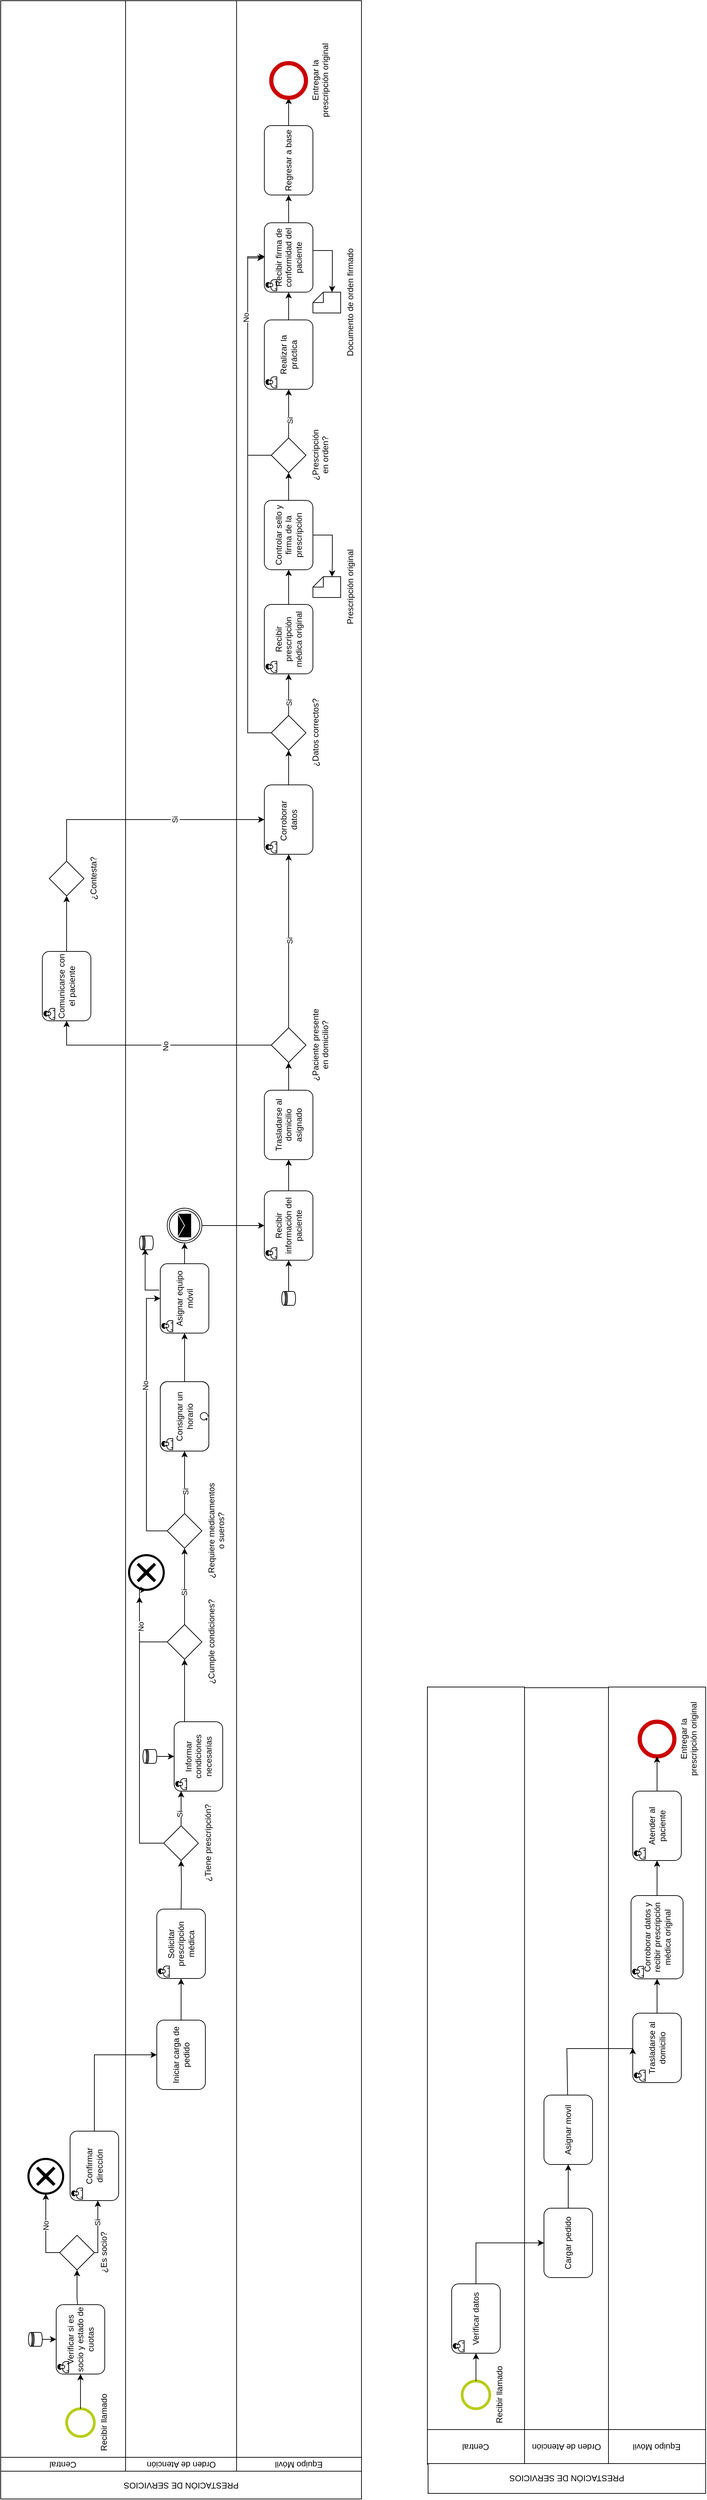 <mxfile version="24.5.2" type="github">
  <diagram name="Page-1" id="2a216829-ef6e-dabb-86c1-c78162f3ba2b">
    <mxGraphModel dx="4136" dy="4784" grid="0" gridSize="10" guides="0" tooltips="0" connect="0" arrows="0" fold="1" page="0" pageScale="1" pageWidth="850" pageHeight="1100" background="none" math="0" shadow="0">
      <root>
        <mxCell id="0" />
        <mxCell id="1" parent="0" />
        <mxCell id="ayf5M_BBxmVtLlnQ4Gre-156" style="edgeStyle=orthogonalEdgeStyle;rounded=0;orthogonalLoop=1;jettySize=auto;html=1;exitX=1;exitY=0.5;exitDx=0;exitDy=0;exitPerimeter=0;entryX=0.5;entryY=0;entryDx=0;entryDy=0;entryPerimeter=0;" edge="1" parent="1" source="ayf5M_BBxmVtLlnQ4Gre-153" target="ayf5M_BBxmVtLlnQ4Gre-157">
          <mxGeometry relative="1" as="geometry">
            <mxPoint x="3198" y="1946" as="targetPoint" />
          </mxGeometry>
        </mxCell>
        <mxCell id="ayf5M_BBxmVtLlnQ4Gre-145" value="&lt;span style=&quot;font-weight: 400; text-wrap-mode: wrap;&quot;&gt;Central&lt;/span&gt;" style="swimlane;html=1;startSize=50;horizontal=0;rotation=-90;" vertex="1" parent="1">
          <mxGeometry x="1942" y="1675" width="1120" height="140" as="geometry" />
        </mxCell>
        <mxCell id="ayf5M_BBxmVtLlnQ4Gre-152" value="Recibir llamado" style="points=[[0.145,0.145,0],[0.5,0,0],[0.855,0.145,0],[1,0.5,0],[0.855,0.855,0],[0.5,1,0],[0.145,0.855,0],[0,0.5,0]];shape=mxgraph.bpmn.event;html=1;verticalLabelPosition=bottom;labelBackgroundColor=#ffffff;verticalAlign=top;align=center;perimeter=ellipsePerimeter;outlineConnect=0;aspect=fixed;outline=standard;symbol=general;strokeColor=#b8cd18;strokeWidth=4;rotation=-90;" vertex="1" parent="ayf5M_BBxmVtLlnQ4Gre-145">
          <mxGeometry x="540" y="510" width="40" height="40" as="geometry" />
        </mxCell>
        <mxCell id="ayf5M_BBxmVtLlnQ4Gre-153" value="Verificar datos" style="points=[[0.25,0,0],[0.5,0,0],[0.75,0,0],[1,0.25,0],[1,0.5,0],[1,0.75,0],[0.75,1,0],[0.5,1,0],[0.25,1,0],[0,0.75,0],[0,0.5,0],[0,0.25,0]];shape=mxgraph.bpmn.task;whiteSpace=wrap;rectStyle=rounded;size=10;html=1;container=1;expand=0;collapsible=0;taskMarker=user;rotation=-90;" vertex="1" parent="ayf5M_BBxmVtLlnQ4Gre-145">
          <mxGeometry x="510" y="385" width="100" height="70" as="geometry" />
        </mxCell>
        <mxCell id="ayf5M_BBxmVtLlnQ4Gre-154" style="edgeStyle=orthogonalEdgeStyle;rounded=0;orthogonalLoop=1;jettySize=auto;html=1;exitX=1;exitY=0.5;exitDx=0;exitDy=0;exitPerimeter=0;entryX=0;entryY=0.5;entryDx=0;entryDy=0;entryPerimeter=0;" edge="1" parent="ayf5M_BBxmVtLlnQ4Gre-145" source="ayf5M_BBxmVtLlnQ4Gre-152" target="ayf5M_BBxmVtLlnQ4Gre-153">
          <mxGeometry relative="1" as="geometry" />
        </mxCell>
        <mxCell id="ayf5M_BBxmVtLlnQ4Gre-147" value="&lt;span style=&quot;font-weight: 400; text-wrap-mode: wrap;&quot;&gt;Equipo Móvil&lt;/span&gt;" style="swimlane;html=1;startSize=50;horizontal=0;rotation=-90;movable=1;resizable=1;rotatable=1;deletable=1;editable=1;locked=0;connectable=1;" vertex="1" parent="1">
          <mxGeometry x="2203" y="1675" width="1120" height="140" as="geometry" />
        </mxCell>
        <mxCell id="ayf5M_BBxmVtLlnQ4Gre-161" value="Trasladarse al domicilio" style="points=[[0.25,0,0],[0.5,0,0],[0.75,0,0],[1,0.25,0],[1,0.5,0],[1,0.75,0],[0.75,1,0],[0.5,1,0],[0.25,1,0],[0,0.75,0],[0,0.5,0],[0,0.25,0]];shape=mxgraph.bpmn.task;whiteSpace=wrap;rectStyle=rounded;size=10;html=1;container=1;expand=0;collapsible=0;taskMarker=user;rotation=-90;" vertex="1" parent="ayf5M_BBxmVtLlnQ4Gre-147">
          <mxGeometry x="510" y="-5" width="100" height="70" as="geometry" />
        </mxCell>
        <mxCell id="ayf5M_BBxmVtLlnQ4Gre-162" value="Corroborar datos y recibir prescripción médica original" style="points=[[0.25,0,0],[0.5,0,0],[0.75,0,0],[1,0.25,0],[1,0.5,0],[1,0.75,0],[0.75,1,0],[0.5,1,0],[0.25,1,0],[0,0.75,0],[0,0.5,0],[0,0.25,0]];shape=mxgraph.bpmn.task;whiteSpace=wrap;rectStyle=rounded;size=10;html=1;container=1;expand=0;collapsible=0;taskMarker=user;rotation=-90;" vertex="1" parent="ayf5M_BBxmVtLlnQ4Gre-147">
          <mxGeometry x="500" y="-167" width="120" height="75" as="geometry" />
        </mxCell>
        <mxCell id="ayf5M_BBxmVtLlnQ4Gre-163" style="edgeStyle=orthogonalEdgeStyle;rounded=0;orthogonalLoop=1;jettySize=auto;html=1;entryX=0;entryY=0.5;entryDx=0;entryDy=0;entryPerimeter=0;" edge="1" parent="ayf5M_BBxmVtLlnQ4Gre-147" source="ayf5M_BBxmVtLlnQ4Gre-161" target="ayf5M_BBxmVtLlnQ4Gre-162">
          <mxGeometry relative="1" as="geometry" />
        </mxCell>
        <mxCell id="ayf5M_BBxmVtLlnQ4Gre-165" value="Atender al paciente" style="points=[[0.25,0,0],[0.5,0,0],[0.75,0,0],[1,0.25,0],[1,0.5,0],[1,0.75,0],[0.75,1,0],[0.5,1,0],[0.25,1,0],[0,0.75,0],[0,0.5,0],[0,0.25,0]];shape=mxgraph.bpmn.task;whiteSpace=wrap;rectStyle=rounded;size=10;html=1;container=1;expand=0;collapsible=0;taskMarker=user;rotation=-90;" vertex="1" parent="ayf5M_BBxmVtLlnQ4Gre-147">
          <mxGeometry x="510" y="-325" width="100" height="70" as="geometry" />
        </mxCell>
        <mxCell id="ayf5M_BBxmVtLlnQ4Gre-166" style="edgeStyle=orthogonalEdgeStyle;rounded=0;orthogonalLoop=1;jettySize=auto;html=1;entryX=0;entryY=0.5;entryDx=0;entryDy=0;entryPerimeter=0;" edge="1" parent="ayf5M_BBxmVtLlnQ4Gre-147" source="ayf5M_BBxmVtLlnQ4Gre-162" target="ayf5M_BBxmVtLlnQ4Gre-165">
          <mxGeometry relative="1" as="geometry" />
        </mxCell>
        <mxCell id="ayf5M_BBxmVtLlnQ4Gre-169" value="Entregar la &lt;br&gt;prescripción original" style="points=[[0.145,0.145,0],[0.5,0,0],[0.855,0.145,0],[1,0.5,0],[0.855,0.855,0],[0.5,1,0],[0.145,0.855,0],[0,0.5,0]];shape=mxgraph.bpmn.event;html=1;verticalLabelPosition=bottom;labelBackgroundColor=#ffffff;verticalAlign=top;align=center;perimeter=ellipsePerimeter;outlineConnect=0;aspect=fixed;outline=end;symbol=terminate2;strokeColor=#CC0000;strokeWidth=2;rotation=-90;" vertex="1" parent="ayf5M_BBxmVtLlnQ4Gre-147">
          <mxGeometry x="535" y="-440" width="50" height="50" as="geometry" />
        </mxCell>
        <mxCell id="ayf5M_BBxmVtLlnQ4Gre-170" style="edgeStyle=orthogonalEdgeStyle;rounded=0;orthogonalLoop=1;jettySize=auto;html=1;entryX=0;entryY=0.5;entryDx=0;entryDy=0;entryPerimeter=0;" edge="1" parent="ayf5M_BBxmVtLlnQ4Gre-147" source="ayf5M_BBxmVtLlnQ4Gre-165" target="ayf5M_BBxmVtLlnQ4Gre-169">
          <mxGeometry relative="1" as="geometry" />
        </mxCell>
        <mxCell id="ayf5M_BBxmVtLlnQ4Gre-146" value="&lt;span style=&quot;font-weight: 400; text-wrap-mode: wrap;&quot;&gt;Orden de Atención&lt;/span&gt;" style="swimlane;html=1;startSize=50;horizontal=0;rotation=-90;container=0;" vertex="1" parent="1">
          <mxGeometry x="2073" y="1685" width="1119" height="121" as="geometry" />
        </mxCell>
        <mxCell id="ayf5M_BBxmVtLlnQ4Gre-158" value="Asignar movil" style="points=[[0.25,0,0],[0.5,0,0],[0.75,0,0],[1,0.25,0],[1,0.5,0],[1,0.75,0],[0.75,1,0],[0.5,1,0],[0.25,1,0],[0,0.75,0],[0,0.5,0],[0,0.25,0]];shape=mxgraph.bpmn.task;whiteSpace=wrap;rectStyle=rounded;size=10;html=1;container=1;expand=0;collapsible=0;taskMarker=abstract;rotation=-90;" vertex="1" parent="ayf5M_BBxmVtLlnQ4Gre-146">
          <mxGeometry x="512" y="103" width="100" height="70" as="geometry" />
        </mxCell>
        <mxCell id="ayf5M_BBxmVtLlnQ4Gre-157" value="Cargar pedido" style="points=[[0.25,0,0],[0.5,0,0],[0.75,0,0],[1,0.25,0],[1,0.5,0],[1,0.75,0],[0.75,1,0],[0.5,1,0],[0.25,1,0],[0,0.75,0],[0,0.5,0],[0,0.25,0]];shape=mxgraph.bpmn.task;whiteSpace=wrap;rectStyle=rounded;size=10;html=1;container=1;expand=0;collapsible=0;taskMarker=abstract;rotation=-90;" vertex="1" parent="ayf5M_BBxmVtLlnQ4Gre-146">
          <mxGeometry x="512" y="266" width="100" height="70" as="geometry" />
        </mxCell>
        <mxCell id="ayf5M_BBxmVtLlnQ4Gre-159" style="edgeStyle=orthogonalEdgeStyle;rounded=0;orthogonalLoop=1;jettySize=auto;html=1;entryX=0;entryY=0.5;entryDx=0;entryDy=0;entryPerimeter=0;" edge="1" parent="ayf5M_BBxmVtLlnQ4Gre-146" source="ayf5M_BBxmVtLlnQ4Gre-157" target="ayf5M_BBxmVtLlnQ4Gre-158">
          <mxGeometry relative="1" as="geometry" />
        </mxCell>
        <mxCell id="ayf5M_BBxmVtLlnQ4Gre-173" value="PRESTACIÓN DE SERVICIOS" style="rounded=0;whiteSpace=wrap;html=1;rotation=180;" vertex="1" parent="1">
          <mxGeometry x="2433" y="2304" width="400" height="43" as="geometry" />
        </mxCell>
        <mxCell id="ayf5M_BBxmVtLlnQ4Gre-164" style="edgeStyle=orthogonalEdgeStyle;rounded=0;orthogonalLoop=1;jettySize=auto;html=1;entryX=0.5;entryY=0;entryDx=0;entryDy=0;entryPerimeter=0;" edge="1" parent="1" source="ayf5M_BBxmVtLlnQ4Gre-158" target="ayf5M_BBxmVtLlnQ4Gre-161">
          <mxGeometry relative="1" as="geometry">
            <Array as="points">
              <mxPoint x="2633" y="1706" />
            </Array>
          </mxGeometry>
        </mxCell>
        <mxCell id="ayf5M_BBxmVtLlnQ4Gre-105" value="" style="points=[[0.145,0.145,0],[0.5,0,0],[0.855,0.145,0],[1,0.5,0],[0.855,0.855,0],[0.5,1,0],[0.145,0.855,0],[0,0.5,0]];shape=mxgraph.bpmn.event;html=1;verticalLabelPosition=bottom;labelBackgroundColor=#ffffff;verticalAlign=top;align=center;perimeter=ellipsePerimeter;outlineConnect=0;aspect=fixed;outline=end;symbol=cancel;rotation=-90;" vertex="1" parent="1">
          <mxGeometry x="1842" y="-88" width="50" height="50" as="geometry" />
        </mxCell>
        <mxCell id="ayf5M_BBxmVtLlnQ4Gre-110" style="edgeStyle=orthogonalEdgeStyle;rounded=0;orthogonalLoop=1;jettySize=auto;html=1;" edge="1" parent="1" source="ayf5M_BBxmVtLlnQ4Gre-99" target="ayf5M_BBxmVtLlnQ4Gre-105">
          <mxGeometry relative="1" as="geometry">
            <Array as="points">
              <mxPoint x="1867" y="20" />
            </Array>
          </mxGeometry>
        </mxCell>
        <mxCell id="ayf5M_BBxmVtLlnQ4Gre-111" value="No" style="edgeLabel;html=1;align=center;verticalAlign=middle;resizable=0;points=[];rotation=-90;" vertex="1" connectable="0" parent="ayf5M_BBxmVtLlnQ4Gre-110">
          <mxGeometry x="-0.155" y="3" relative="1" as="geometry">
            <mxPoint as="offset" />
          </mxGeometry>
        </mxCell>
        <mxCell id="kCDRWN4eHYptyOttCMa9-4" value="PRESTACIÓN DE SERVICIOS" style="rounded=0;whiteSpace=wrap;html=1;flipV=1;flipH=1;direction=east;textDirection=vertical-lr;rotation=-270;" vertex="1" parent="1">
          <mxGeometry x="2057" y="2075" width="40" height="520" as="geometry" />
        </mxCell>
        <mxCell id="kCDRWN4eHYptyOttCMa9-5" value="" style="rounded=0;whiteSpace=wrap;html=1;rotation=-90;" vertex="1" parent="1">
          <mxGeometry x="127" y="445" width="3560" height="180" as="geometry" />
        </mxCell>
        <mxCell id="kCDRWN4eHYptyOttCMa9-6" value="" style="rounded=0;whiteSpace=wrap;html=1;rotation=-90;" vertex="1" parent="1">
          <mxGeometry x="307" y="445" width="3540" height="160" as="geometry" />
        </mxCell>
        <mxCell id="kCDRWN4eHYptyOttCMa9-7" value="" style="rounded=0;whiteSpace=wrap;html=1;rotation=-90;" vertex="1" parent="1">
          <mxGeometry x="467" y="445" width="3560" height="180" as="geometry" />
        </mxCell>
        <mxCell id="kCDRWN4eHYptyOttCMa9-9" value="Central" style="rounded=0;whiteSpace=wrap;html=1;textDirection=vertical-rl;flipH=0;flipV=0;direction=east;rotation=-270;" vertex="1" parent="1">
          <mxGeometry x="1897" y="2215" width="20" height="180" as="geometry" />
        </mxCell>
        <mxCell id="kCDRWN4eHYptyOttCMa9-10" value="Orden de Atención" style="rounded=0;whiteSpace=wrap;html=1;textDirection=vertical-rl;flipH=0;flipV=0;direction=east;rotation=90;" vertex="1" parent="1">
          <mxGeometry x="2067" y="2225" width="20" height="160" as="geometry" />
        </mxCell>
        <mxCell id="kCDRWN4eHYptyOttCMa9-11" value="Equipo Móvil" style="rounded=0;whiteSpace=wrap;html=1;textDirection=vertical-rl;flipH=0;flipV=0;direction=east;rotation=90;" vertex="1" parent="1">
          <mxGeometry x="2237" y="2215" width="20" height="180" as="geometry" />
        </mxCell>
        <mxCell id="ayf5M_BBxmVtLlnQ4Gre-3" value="Recibir llamado" style="points=[[0.145,0.145,0],[0.5,0,0],[0.855,0.145,0],[1,0.5,0],[0.855,0.855,0],[0.5,1,0],[0.145,0.855,0],[0,0.5,0]];shape=mxgraph.bpmn.event;html=1;verticalLabelPosition=bottom;labelBackgroundColor=#ffffff;verticalAlign=top;align=center;perimeter=ellipsePerimeter;outlineConnect=0;aspect=fixed;outline=standard;symbol=general;strokeColor=#b8cd18;strokeWidth=4;rotation=-90;" vertex="1" parent="1">
          <mxGeometry x="1912" y="2225" width="40" height="40" as="geometry" />
        </mxCell>
        <mxCell id="ayf5M_BBxmVtLlnQ4Gre-37" style="edgeStyle=orthogonalEdgeStyle;rounded=0;orthogonalLoop=1;jettySize=auto;html=1;" edge="1" parent="1" source="ayf5M_BBxmVtLlnQ4Gre-7">
          <mxGeometry relative="1" as="geometry">
            <mxPoint x="1897" y="2125" as="targetPoint" />
          </mxGeometry>
        </mxCell>
        <mxCell id="ayf5M_BBxmVtLlnQ4Gre-7" value="" style="shape=datastore;html=1;labelPosition=center;verticalLabelPosition=bottom;align=center;verticalAlign=top;rotation=-90;" vertex="1" parent="1">
          <mxGeometry x="1857" y="2115" width="20" height="20" as="geometry" />
        </mxCell>
        <mxCell id="ayf5M_BBxmVtLlnQ4Gre-9" value="¿Es socio?" style="points=[[0.25,0.25,0],[0.5,0,0],[0.75,0.25,0],[1,0.5,0],[0.75,0.75,0],[0.5,1,0],[0.25,0.75,0],[0,0.5,0]];shape=mxgraph.bpmn.gateway2;html=1;verticalLabelPosition=bottom;labelBackgroundColor=#ffffff;verticalAlign=top;align=center;perimeter=rhombusPerimeter;outlineConnect=0;outline=none;symbol=none;rotation=-90;" vertex="1" parent="1">
          <mxGeometry x="1902" y="1975" width="50" height="50" as="geometry" />
        </mxCell>
        <mxCell id="ayf5M_BBxmVtLlnQ4Gre-12" value="" style="points=[[0.145,0.145,0],[0.5,0,0],[0.855,0.145,0],[1,0.5,0],[0.855,0.855,0],[0.5,1,0],[0.145,0.855,0],[0,0.5,0]];shape=mxgraph.bpmn.event;html=1;verticalLabelPosition=bottom;labelBackgroundColor=#ffffff;verticalAlign=top;align=center;perimeter=ellipsePerimeter;outlineConnect=0;aspect=fixed;outline=end;symbol=cancel;rotation=-90;" vertex="1" parent="1">
          <mxGeometry x="1857" y="1865" width="50" height="50" as="geometry" />
        </mxCell>
        <mxCell id="ayf5M_BBxmVtLlnQ4Gre-13" style="edgeStyle=orthogonalEdgeStyle;rounded=0;orthogonalLoop=1;jettySize=auto;html=1;entryX=0;entryY=0.5;entryDx=0;entryDy=0;entryPerimeter=0;exitX=0.5;exitY=0;exitDx=0;exitDy=0;exitPerimeter=0;" edge="1" parent="1" source="ayf5M_BBxmVtLlnQ4Gre-9" target="ayf5M_BBxmVtLlnQ4Gre-12">
          <mxGeometry relative="1" as="geometry" />
        </mxCell>
        <mxCell id="ayf5M_BBxmVtLlnQ4Gre-14" value="No" style="edgeLabel;html=1;align=center;verticalAlign=middle;resizable=0;points=[];rotation=-90;" vertex="1" connectable="0" parent="ayf5M_BBxmVtLlnQ4Gre-13">
          <mxGeometry x="0.11" relative="1" as="geometry">
            <mxPoint as="offset" />
          </mxGeometry>
        </mxCell>
        <mxCell id="ayf5M_BBxmVtLlnQ4Gre-21" style="edgeStyle=orthogonalEdgeStyle;rounded=0;orthogonalLoop=1;jettySize=auto;html=1;exitX=1;exitY=0.5;exitDx=0;exitDy=0;exitPerimeter=0;" edge="1" parent="1" source="ayf5M_BBxmVtLlnQ4Gre-69">
          <mxGeometry relative="1" as="geometry">
            <mxPoint x="1957" y="1775" as="sourcePoint" />
            <mxPoint x="2042" y="1715" as="targetPoint" />
            <Array as="points">
              <mxPoint x="1952" y="1715" />
            </Array>
          </mxGeometry>
        </mxCell>
        <mxCell id="ayf5M_BBxmVtLlnQ4Gre-16" style="edgeStyle=orthogonalEdgeStyle;rounded=0;orthogonalLoop=1;jettySize=auto;html=1;entryX=0;entryY=0.5;entryDx=0;entryDy=0;entryPerimeter=0;" edge="1" parent="1" source="ayf5M_BBxmVtLlnQ4Gre-9">
          <mxGeometry relative="1" as="geometry">
            <mxPoint x="1957" y="1925" as="targetPoint" />
            <Array as="points">
              <mxPoint x="1957" y="2000" />
            </Array>
          </mxGeometry>
        </mxCell>
        <mxCell id="ayf5M_BBxmVtLlnQ4Gre-19" value="Si" style="edgeLabel;html=1;align=center;verticalAlign=middle;resizable=0;points=[];rotation=-90;" vertex="1" connectable="0" parent="ayf5M_BBxmVtLlnQ4Gre-16">
          <mxGeometry x="-0.169" y="-3" relative="1" as="geometry">
            <mxPoint x="-4" y="-15" as="offset" />
          </mxGeometry>
        </mxCell>
        <mxCell id="ayf5M_BBxmVtLlnQ4Gre-25" style="edgeStyle=orthogonalEdgeStyle;rounded=0;orthogonalLoop=1;jettySize=auto;html=1;" edge="1" parent="1" target="ayf5M_BBxmVtLlnQ4Gre-24">
          <mxGeometry relative="1" as="geometry">
            <mxPoint x="2077" y="1505" as="sourcePoint" />
          </mxGeometry>
        </mxCell>
        <mxCell id="ayf5M_BBxmVtLlnQ4Gre-23" style="edgeStyle=orthogonalEdgeStyle;rounded=0;orthogonalLoop=1;jettySize=auto;html=1;entryX=0;entryY=0.5;entryDx=0;entryDy=0;entryPerimeter=0;" edge="1" parent="1">
          <mxGeometry relative="1" as="geometry">
            <mxPoint x="2077" y="1665" as="sourcePoint" />
            <mxPoint x="2077" y="1605" as="targetPoint" />
          </mxGeometry>
        </mxCell>
        <mxCell id="ayf5M_BBxmVtLlnQ4Gre-27" style="edgeStyle=orthogonalEdgeStyle;rounded=0;orthogonalLoop=1;jettySize=auto;html=1;" edge="1" parent="1" source="ayf5M_BBxmVtLlnQ4Gre-24">
          <mxGeometry relative="1" as="geometry">
            <mxPoint x="2017" y="1055" as="targetPoint" />
            <Array as="points">
              <mxPoint x="2017" y="1410" />
            </Array>
          </mxGeometry>
        </mxCell>
        <mxCell id="ayf5M_BBxmVtLlnQ4Gre-32" style="edgeStyle=orthogonalEdgeStyle;rounded=0;orthogonalLoop=1;jettySize=auto;html=1;" edge="1" parent="1" source="ayf5M_BBxmVtLlnQ4Gre-24">
          <mxGeometry relative="1" as="geometry">
            <mxPoint x="2077" y="1335" as="targetPoint" />
            <Array as="points">
              <mxPoint x="2077" y="1355" />
              <mxPoint x="2077" y="1355" />
            </Array>
          </mxGeometry>
        </mxCell>
        <mxCell id="ayf5M_BBxmVtLlnQ4Gre-33" value="Si" style="edgeLabel;html=1;align=center;verticalAlign=middle;resizable=0;points=[];rotation=-90;" vertex="1" connectable="0" parent="ayf5M_BBxmVtLlnQ4Gre-32">
          <mxGeometry x="-0.333" y="2" relative="1" as="geometry">
            <mxPoint as="offset" />
          </mxGeometry>
        </mxCell>
        <mxCell id="ayf5M_BBxmVtLlnQ4Gre-24" value="¿Tiene prescripción?" style="points=[[0.25,0.25,0],[0.5,0,0],[0.75,0.25,0],[1,0.5,0],[0.75,0.75,0],[0.5,1,0],[0.25,0.75,0],[0,0.5,0]];shape=mxgraph.bpmn.gateway2;html=1;verticalLabelPosition=bottom;labelBackgroundColor=#ffffff;verticalAlign=top;align=center;perimeter=rhombusPerimeter;outlineConnect=0;outline=none;symbol=none;rotation=-90;" vertex="1" parent="1">
          <mxGeometry x="2052" y="1385" width="50" height="50" as="geometry" />
        </mxCell>
        <mxCell id="ayf5M_BBxmVtLlnQ4Gre-40" style="edgeStyle=orthogonalEdgeStyle;rounded=0;orthogonalLoop=1;jettySize=auto;html=1;" edge="1" parent="1" target="ayf5M_BBxmVtLlnQ4Gre-39">
          <mxGeometry relative="1" as="geometry">
            <mxPoint x="2082" y="1235" as="sourcePoint" />
            <Array as="points">
              <mxPoint x="2082" y="1215" />
              <mxPoint x="2082" y="1215" />
            </Array>
          </mxGeometry>
        </mxCell>
        <mxCell id="ayf5M_BBxmVtLlnQ4Gre-48" style="edgeStyle=orthogonalEdgeStyle;rounded=0;orthogonalLoop=1;jettySize=auto;html=1;" edge="1" parent="1" source="ayf5M_BBxmVtLlnQ4Gre-34">
          <mxGeometry relative="1" as="geometry">
            <mxPoint x="2067" y="1285" as="targetPoint" />
          </mxGeometry>
        </mxCell>
        <mxCell id="ayf5M_BBxmVtLlnQ4Gre-34" value="" style="shape=datastore;html=1;labelPosition=center;verticalLabelPosition=bottom;align=center;verticalAlign=top;rotation=-90;" vertex="1" parent="1">
          <mxGeometry x="2022" y="1275" width="20" height="20" as="geometry" />
        </mxCell>
        <mxCell id="ayf5M_BBxmVtLlnQ4Gre-57" style="edgeStyle=orthogonalEdgeStyle;rounded=0;orthogonalLoop=1;jettySize=auto;html=1;" edge="1" parent="1" source="ayf5M_BBxmVtLlnQ4Gre-39" target="ayf5M_BBxmVtLlnQ4Gre-56">
          <mxGeometry relative="1" as="geometry" />
        </mxCell>
        <mxCell id="ayf5M_BBxmVtLlnQ4Gre-39" value="¿Cumple condiciones?" style="points=[[0.25,0.25,0],[0.5,0,0],[0.75,0.25,0],[1,0.5,0],[0.75,0.75,0],[0.5,1,0],[0.25,0.75,0],[0,0.5,0]];shape=mxgraph.bpmn.gateway2;html=1;verticalLabelPosition=bottom;labelBackgroundColor=#ffffff;verticalAlign=top;align=center;perimeter=rhombusPerimeter;outlineConnect=0;outline=none;symbol=none;rotation=-90;" vertex="1" parent="1">
          <mxGeometry x="2057" y="1095" width="50" height="50" as="geometry" />
        </mxCell>
        <mxCell id="ayf5M_BBxmVtLlnQ4Gre-43" value="" style="points=[[0.145,0.145,0],[0.5,0,0],[0.855,0.145,0],[1,0.5,0],[0.855,0.855,0],[0.5,1,0],[0.145,0.855,0],[0,0.5,0]];shape=mxgraph.bpmn.event;html=1;verticalLabelPosition=bottom;labelBackgroundColor=#ffffff;verticalAlign=top;align=center;perimeter=ellipsePerimeter;outlineConnect=0;aspect=fixed;outline=end;symbol=cancel;rotation=-90;" vertex="1" parent="1">
          <mxGeometry x="2002" y="995" width="50" height="50" as="geometry" />
        </mxCell>
        <mxCell id="ayf5M_BBxmVtLlnQ4Gre-44" style="edgeStyle=orthogonalEdgeStyle;rounded=0;orthogonalLoop=1;jettySize=auto;html=1;entryX=0;entryY=0.5;entryDx=0;entryDy=0;entryPerimeter=0;" edge="1" parent="1" source="ayf5M_BBxmVtLlnQ4Gre-39" target="ayf5M_BBxmVtLlnQ4Gre-43">
          <mxGeometry relative="1" as="geometry">
            <Array as="points">
              <mxPoint x="2017" y="1120" />
              <mxPoint x="2017" y="1045" />
            </Array>
          </mxGeometry>
        </mxCell>
        <mxCell id="ayf5M_BBxmVtLlnQ4Gre-45" value="No" style="edgeLabel;html=1;align=center;verticalAlign=middle;resizable=0;points=[];rotation=-90;" vertex="1" connectable="0" parent="ayf5M_BBxmVtLlnQ4Gre-44">
          <mxGeometry x="-0.017" y="-2" relative="1" as="geometry">
            <mxPoint as="offset" />
          </mxGeometry>
        </mxCell>
        <mxCell id="ayf5M_BBxmVtLlnQ4Gre-51" value="" style="group;rotation=-90;" vertex="1" connectable="0" parent="1">
          <mxGeometry x="2002" y="730" width="160" height="70" as="geometry" />
        </mxCell>
        <mxCell id="ayf5M_BBxmVtLlnQ4Gre-50" value="" style="points=[[0.25,0,0],[0.5,0,0],[0.75,0,0],[1,0.25,0],[1,0.5,0],[1,0.75,0],[0.75,1,0],[0.5,1,0],[0.25,1,0],[0,0.75,0],[0,0.5,0],[0,0.25,0]];shape=mxgraph.bpmn.task;whiteSpace=wrap;rectStyle=rounded;size=10;html=1;container=1;expand=0;collapsible=0;taskMarker=abstract;isLoopStandard=1;fillColor=none;rotation=-90;" vertex="1" parent="ayf5M_BBxmVtLlnQ4Gre-51">
          <mxGeometry x="30" y="30" width="100" height="70" as="geometry" />
        </mxCell>
        <mxCell id="ayf5M_BBxmVtLlnQ4Gre-59" style="edgeStyle=orthogonalEdgeStyle;rounded=0;orthogonalLoop=1;jettySize=auto;html=1;" edge="1" parent="1" source="ayf5M_BBxmVtLlnQ4Gre-56">
          <mxGeometry relative="1" as="geometry">
            <mxPoint x="2082" y="845" as="targetPoint" />
          </mxGeometry>
        </mxCell>
        <mxCell id="ayf5M_BBxmVtLlnQ4Gre-60" value="Si" style="edgeLabel;html=1;align=center;verticalAlign=middle;resizable=0;points=[];rotation=-90;" vertex="1" connectable="0" parent="ayf5M_BBxmVtLlnQ4Gre-59">
          <mxGeometry x="-0.314" y="-1" relative="1" as="geometry">
            <mxPoint as="offset" />
          </mxGeometry>
        </mxCell>
        <mxCell id="ayf5M_BBxmVtLlnQ4Gre-56" value="¿Requiere medicamentos&lt;br&gt;o sueros?" style="points=[[0.25,0.25,0],[0.5,0,0],[0.75,0.25,0],[1,0.5,0],[0.75,0.75,0],[0.5,1,0],[0.25,0.75,0],[0,0.5,0]];shape=mxgraph.bpmn.gateway2;html=1;verticalLabelPosition=bottom;labelBackgroundColor=#ffffff;verticalAlign=top;align=center;perimeter=rhombusPerimeter;outlineConnect=0;outline=none;symbol=none;rotation=-90;" vertex="1" parent="1">
          <mxGeometry x="2057" y="935" width="50" height="50" as="geometry" />
        </mxCell>
        <mxCell id="ayf5M_BBxmVtLlnQ4Gre-62" style="edgeStyle=orthogonalEdgeStyle;rounded=0;orthogonalLoop=1;jettySize=auto;html=1;entryX=0.5;entryY=0;entryDx=0;entryDy=0;entryPerimeter=0;" edge="1" parent="1" source="ayf5M_BBxmVtLlnQ4Gre-56">
          <mxGeometry relative="1" as="geometry">
            <mxPoint x="2047" y="625" as="targetPoint" />
            <Array as="points">
              <mxPoint x="2027" y="960" />
              <mxPoint x="2027" y="625" />
              <mxPoint x="2047" y="625" />
            </Array>
          </mxGeometry>
        </mxCell>
        <mxCell id="ayf5M_BBxmVtLlnQ4Gre-63" style="edgeStyle=orthogonalEdgeStyle;rounded=0;orthogonalLoop=1;jettySize=auto;html=1;entryX=0;entryY=0.5;entryDx=0;entryDy=0;entryPerimeter=0;" edge="1" parent="1">
          <mxGeometry relative="1" as="geometry">
            <mxPoint x="2082" y="745" as="sourcePoint" />
            <mxPoint x="2082" y="675" as="targetPoint" />
          </mxGeometry>
        </mxCell>
        <mxCell id="ayf5M_BBxmVtLlnQ4Gre-87" style="edgeStyle=orthogonalEdgeStyle;rounded=0;orthogonalLoop=1;jettySize=auto;html=1;" edge="1" parent="1" source="ayf5M_BBxmVtLlnQ4Gre-64" target="ayf5M_BBxmVtLlnQ4Gre-86">
          <mxGeometry relative="1" as="geometry" />
        </mxCell>
        <mxCell id="ayf5M_BBxmVtLlnQ4Gre-64" value="Asignar equipo móvil" style="points=[[0.25,0,0],[0.5,0,0],[0.75,0,0],[1,0.25,0],[1,0.5,0],[1,0.75,0],[0.75,1,0],[0.5,1,0],[0.25,1,0],[0,0.75,0],[0,0.5,0],[0,0.25,0]];shape=mxgraph.bpmn.task;whiteSpace=wrap;rectStyle=rounded;size=10;html=1;container=1;expand=0;collapsible=0;taskMarker=user;rotation=-90;" vertex="1" parent="1">
          <mxGeometry x="2032" y="590" width="100" height="70" as="geometry" />
        </mxCell>
        <mxCell id="ayf5M_BBxmVtLlnQ4Gre-65" value="Consignar un horario" style="points=[[0.25,0,0],[0.5,0,0],[0.75,0,0],[1,0.25,0],[1,0.5,0],[1,0.75,0],[0.75,1,0],[0.5,1,0],[0.25,1,0],[0,0.75,0],[0,0.5,0],[0,0.25,0]];shape=mxgraph.bpmn.task;whiteSpace=wrap;rectStyle=rounded;size=10;html=1;container=1;expand=0;collapsible=0;taskMarker=user;fillColor=none;rotation=-90;" vertex="1" parent="1">
          <mxGeometry x="2032" y="760" width="100" height="70" as="geometry" />
        </mxCell>
        <mxCell id="ayf5M_BBxmVtLlnQ4Gre-66" value="Informar condiciones necesarias" style="points=[[0.25,0,0],[0.5,0,0],[0.75,0,0],[1,0.25,0],[1,0.5,0],[1,0.75,0],[0.75,1,0],[0.5,1,0],[0.25,1,0],[0,0.75,0],[0,0.5,0],[0,0.25,0]];shape=mxgraph.bpmn.task;whiteSpace=wrap;rectStyle=rounded;size=10;html=1;container=1;expand=0;collapsible=0;taskMarker=user;rotation=-90;" vertex="1" parent="1">
          <mxGeometry x="2052" y="1250" width="100" height="70" as="geometry" />
        </mxCell>
        <mxCell id="ayf5M_BBxmVtLlnQ4Gre-67" value="Solicitar prescripción médica" style="points=[[0.25,0,0],[0.5,0,0],[0.75,0,0],[1,0.25,0],[1,0.5,0],[1,0.75,0],[0.75,1,0],[0.5,1,0],[0.25,1,0],[0,0.75,0],[0,0.5,0],[0,0.25,0]];shape=mxgraph.bpmn.task;whiteSpace=wrap;rectStyle=rounded;size=10;html=1;container=1;expand=0;collapsible=0;taskMarker=user;rotation=-90;" vertex="1" parent="1">
          <mxGeometry x="2027" y="1520" width="100" height="70" as="geometry" />
        </mxCell>
        <mxCell id="ayf5M_BBxmVtLlnQ4Gre-69" value="Confirmar dirección" style="points=[[0.25,0,0],[0.5,0,0],[0.75,0,0],[1,0.25,0],[1,0.5,0],[1,0.75,0],[0.75,1,0],[0.5,1,0],[0.25,1,0],[0,0.75,0],[0,0.5,0],[0,0.25,0]];shape=mxgraph.bpmn.task;whiteSpace=wrap;rectStyle=rounded;size=10;html=1;container=1;expand=0;collapsible=0;taskMarker=user;rotation=-90;" vertex="1" parent="1">
          <mxGeometry x="1902" y="1840" width="100" height="70" as="geometry" />
        </mxCell>
        <mxCell id="ayf5M_BBxmVtLlnQ4Gre-70" value="Verificar si es socio y estado de cuotas" style="points=[[0.25,0,0],[0.5,0,0],[0.75,0,0],[1,0.25,0],[1,0.5,0],[1,0.75,0],[0.75,1,0],[0.5,1,0],[0.25,1,0],[0,0.75,0],[0,0.5,0],[0,0.25,0]];shape=mxgraph.bpmn.task;whiteSpace=wrap;rectStyle=rounded;size=10;html=1;container=1;expand=0;collapsible=0;taskMarker=user;rotation=-90;" vertex="1" parent="1">
          <mxGeometry x="1882" y="2090" width="100" height="70" as="geometry" />
        </mxCell>
        <mxCell id="ayf5M_BBxmVtLlnQ4Gre-73" style="edgeStyle=orthogonalEdgeStyle;rounded=0;orthogonalLoop=1;jettySize=auto;html=1;entryX=0;entryY=0.5;entryDx=0;entryDy=0;entryPerimeter=0;" edge="1" parent="1" source="ayf5M_BBxmVtLlnQ4Gre-70" target="ayf5M_BBxmVtLlnQ4Gre-9">
          <mxGeometry relative="1" as="geometry">
            <Array as="points">
              <mxPoint x="1927" y="2065" />
              <mxPoint x="1927" y="2065" />
            </Array>
          </mxGeometry>
        </mxCell>
        <mxCell id="ayf5M_BBxmVtLlnQ4Gre-74" value="Recibir información del paciente" style="points=[[0.25,0,0],[0.5,0,0],[0.75,0,0],[1,0.25,0],[1,0.5,0],[1,0.75,0],[0.75,1,0],[0.5,1,0],[0.25,1,0],[0,0.75,0],[0,0.5,0],[0,0.25,0]];shape=mxgraph.bpmn.task;whiteSpace=wrap;rectStyle=rounded;size=10;html=1;container=1;expand=0;collapsible=0;taskMarker=user;rotation=-90;" vertex="1" parent="1">
          <mxGeometry x="2182" y="485" width="100" height="70" as="geometry" />
        </mxCell>
        <mxCell id="UZzEIZGlDgZ2y4QZmWA_-2" style="edgeStyle=orthogonalEdgeStyle;rounded=0;orthogonalLoop=1;jettySize=auto;html=1;exitX=1;exitY=0.5;exitDx=0;exitDy=0;exitPerimeter=0;entryX=0;entryY=0.5;entryDx=0;entryDy=0;entryPerimeter=0;" edge="1" parent="1" source="ayf5M_BBxmVtLlnQ4Gre-3" target="ayf5M_BBxmVtLlnQ4Gre-70">
          <mxGeometry relative="1" as="geometry" />
        </mxCell>
        <mxCell id="UZzEIZGlDgZ2y4QZmWA_-4" style="edgeStyle=orthogonalEdgeStyle;rounded=0;orthogonalLoop=1;jettySize=auto;html=1;exitX=1;exitY=0.5;exitDx=0;exitDy=0;exitPerimeter=0;entryX=0;entryY=0.5;entryDx=0;entryDy=0;entryPerimeter=0;" edge="1" parent="1" source="ayf5M_BBxmVtLlnQ4Gre-74" target="ayf5M_BBxmVtLlnQ4Gre-77">
          <mxGeometry relative="1" as="geometry">
            <mxPoint x="2232" y="435" as="targetPoint" />
          </mxGeometry>
        </mxCell>
        <mxCell id="UZzEIZGlDgZ2y4QZmWA_-5" value="¿Datos correctos?" style="points=[[0.25,0.25,0],[0.5,0,0],[0.75,0.25,0],[1,0.5,0],[0.75,0.75,0],[0.5,1,0],[0.25,0.75,0],[0,0.5,0]];shape=mxgraph.bpmn.gateway2;html=1;verticalLabelPosition=bottom;labelBackgroundColor=#ffffff;verticalAlign=top;align=center;perimeter=rhombusPerimeter;outlineConnect=0;outline=none;symbol=none;rotation=-90;" vertex="1" parent="1">
          <mxGeometry x="2207" y="-215" width="50" height="50" as="geometry" />
        </mxCell>
        <mxCell id="ayf5M_BBxmVtLlnQ4Gre-95" style="edgeStyle=orthogonalEdgeStyle;rounded=0;orthogonalLoop=1;jettySize=auto;html=1;" edge="1" parent="1" source="ayf5M_BBxmVtLlnQ4Gre-77" target="ayf5M_BBxmVtLlnQ4Gre-94">
          <mxGeometry relative="1" as="geometry" />
        </mxCell>
        <mxCell id="ayf5M_BBxmVtLlnQ4Gre-77" value="Trasladarse al&lt;br&gt;domicilio asignado" style="points=[[0.25,0,0],[0.5,0,0],[0.75,0,0],[1,0.25,0],[1,0.5,0],[1,0.75,0],[0.75,1,0],[0.5,1,0],[0.25,1,0],[0,0.75,0],[0,0.5,0],[0,0.25,0]];shape=mxgraph.bpmn.task;whiteSpace=wrap;rectStyle=rounded;size=10;html=1;container=1;expand=0;collapsible=0;taskMarker=abstract;rotation=-90;" vertex="1" parent="1">
          <mxGeometry x="2182" y="340" width="100" height="70" as="geometry" />
        </mxCell>
        <mxCell id="ayf5M_BBxmVtLlnQ4Gre-78" value="Iniciar carga de pedido" style="points=[[0.25,0,0],[0.5,0,0],[0.75,0,0],[1,0.25,0],[1,0.5,0],[1,0.75,0],[0.75,1,0],[0.5,1,0],[0.25,1,0],[0,0.75,0],[0,0.5,0],[0,0.25,0]];shape=mxgraph.bpmn.task;whiteSpace=wrap;rectStyle=rounded;size=10;html=1;container=1;expand=0;collapsible=0;taskMarker=abstract;rotation=-90;" vertex="1" parent="1">
          <mxGeometry x="2027" y="1680" width="100" height="70" as="geometry" />
        </mxCell>
        <mxCell id="ayf5M_BBxmVtLlnQ4Gre-82" value="" style="shape=datastore;html=1;labelPosition=center;verticalLabelPosition=bottom;align=center;verticalAlign=top;rotation=-90;" vertex="1" parent="1">
          <mxGeometry x="2222" y="615" width="20" height="20" as="geometry" />
        </mxCell>
        <mxCell id="ayf5M_BBxmVtLlnQ4Gre-83" style="edgeStyle=orthogonalEdgeStyle;rounded=0;orthogonalLoop=1;jettySize=auto;html=1;entryX=0;entryY=0.5;entryDx=0;entryDy=0;entryPerimeter=0;" edge="1" parent="1" source="ayf5M_BBxmVtLlnQ4Gre-82" target="ayf5M_BBxmVtLlnQ4Gre-74">
          <mxGeometry relative="1" as="geometry" />
        </mxCell>
        <mxCell id="ayf5M_BBxmVtLlnQ4Gre-85" value="" style="edgeStyle=orthogonalEdgeStyle;rounded=0;orthogonalLoop=1;jettySize=auto;html=1;exitX=0.62;exitY=-0.025;exitDx=0;exitDy=0;exitPerimeter=0;entryX=0.072;entryY=0.411;entryDx=0;entryDy=0;entryPerimeter=0;" edge="1" parent="1" source="ayf5M_BBxmVtLlnQ4Gre-64" target="ayf5M_BBxmVtLlnQ4Gre-80">
          <mxGeometry relative="1" as="geometry">
            <mxPoint x="1988" y="574" as="sourcePoint" />
            <mxPoint x="1933" y="554" as="targetPoint" />
            <Array as="points">
              <mxPoint x="2025" y="613" />
            </Array>
          </mxGeometry>
        </mxCell>
        <mxCell id="ayf5M_BBxmVtLlnQ4Gre-80" value="" style="shape=datastore;html=1;labelPosition=center;verticalLabelPosition=bottom;align=center;verticalAlign=top;rotation=-90;" vertex="1" parent="1">
          <mxGeometry x="2017" y="535" width="20" height="20" as="geometry" />
        </mxCell>
        <mxCell id="ayf5M_BBxmVtLlnQ4Gre-86" value="" style="points=[[0.145,0.145,0],[0.5,0,0],[0.855,0.145,0],[1,0.5,0],[0.855,0.855,0],[0.5,1,0],[0.145,0.855,0],[0,0.5,0]];shape=mxgraph.bpmn.event;html=1;verticalLabelPosition=bottom;labelBackgroundColor=#ffffff;verticalAlign=top;align=center;perimeter=ellipsePerimeter;outlineConnect=0;aspect=fixed;outline=throwing;symbol=message;rotation=-90;" vertex="1" parent="1">
          <mxGeometry x="2057" y="495" width="50" height="50" as="geometry" />
        </mxCell>
        <mxCell id="ayf5M_BBxmVtLlnQ4Gre-88" style="edgeStyle=orthogonalEdgeStyle;rounded=0;orthogonalLoop=1;jettySize=auto;html=1;entryX=0.5;entryY=0;entryDx=0;entryDy=0;entryPerimeter=0;" edge="1" parent="1" source="ayf5M_BBxmVtLlnQ4Gre-86" target="ayf5M_BBxmVtLlnQ4Gre-74">
          <mxGeometry relative="1" as="geometry" />
        </mxCell>
        <mxCell id="ayf5M_BBxmVtLlnQ4Gre-91" style="edgeStyle=orthogonalEdgeStyle;rounded=0;orthogonalLoop=1;jettySize=auto;html=1;" edge="1" parent="1" source="ayf5M_BBxmVtLlnQ4Gre-89" target="UZzEIZGlDgZ2y4QZmWA_-5">
          <mxGeometry relative="1" as="geometry" />
        </mxCell>
        <mxCell id="ayf5M_BBxmVtLlnQ4Gre-89" value="Corroborar&amp;nbsp;&lt;div&gt;datos&lt;/div&gt;" style="points=[[0.25,0,0],[0.5,0,0],[0.75,0,0],[1,0.25,0],[1,0.5,0],[1,0.75,0],[0.75,1,0],[0.5,1,0],[0.25,1,0],[0,0.75,0],[0,0.5,0],[0,0.25,0]];shape=mxgraph.bpmn.task;whiteSpace=wrap;rectStyle=rounded;size=10;html=1;container=1;expand=0;collapsible=0;taskMarker=user;rotation=-90;" vertex="1" parent="1">
          <mxGeometry x="2182" y="-100" width="100" height="70" as="geometry" />
        </mxCell>
        <mxCell id="ayf5M_BBxmVtLlnQ4Gre-94" value="¿Paciente presente&lt;br&gt;en domicilio?" style="points=[[0.25,0.25,0],[0.5,0,0],[0.75,0.25,0],[1,0.5,0],[0.75,0.75,0],[0.5,1,0],[0.25,0.75,0],[0,0.5,0]];shape=mxgraph.bpmn.gateway2;html=1;verticalLabelPosition=bottom;labelBackgroundColor=#ffffff;verticalAlign=top;align=center;perimeter=rhombusPerimeter;outlineConnect=0;outline=none;symbol=none;rotation=-90;" vertex="1" parent="1">
          <mxGeometry x="2207" y="235" width="50" height="50" as="geometry" />
        </mxCell>
        <mxCell id="ayf5M_BBxmVtLlnQ4Gre-96" value="Comunicarse con el paciente" style="points=[[0.25,0,0],[0.5,0,0],[0.75,0,0],[1,0.25,0],[1,0.5,0],[1,0.75,0],[0.75,1,0],[0.5,1,0],[0.25,1,0],[0,0.75,0],[0,0.5,0],[0,0.25,0]];shape=mxgraph.bpmn.task;whiteSpace=wrap;rectStyle=rounded;size=10;html=1;container=1;expand=0;collapsible=0;taskMarker=user;rotation=-90;" vertex="1" parent="1">
          <mxGeometry x="1862" y="140" width="100" height="70" as="geometry" />
        </mxCell>
        <mxCell id="ayf5M_BBxmVtLlnQ4Gre-97" style="edgeStyle=orthogonalEdgeStyle;rounded=0;orthogonalLoop=1;jettySize=auto;html=1;entryX=0;entryY=0.5;entryDx=0;entryDy=0;entryPerimeter=0;" edge="1" parent="1" source="ayf5M_BBxmVtLlnQ4Gre-94" target="ayf5M_BBxmVtLlnQ4Gre-96">
          <mxGeometry relative="1" as="geometry">
            <Array as="points">
              <mxPoint x="1912" y="260" />
            </Array>
          </mxGeometry>
        </mxCell>
        <mxCell id="ayf5M_BBxmVtLlnQ4Gre-98" value="No" style="edgeLabel;html=1;align=center;verticalAlign=middle;resizable=0;points=[];rotation=-90;" vertex="1" connectable="0" parent="ayf5M_BBxmVtLlnQ4Gre-97">
          <mxGeometry x="0.049" y="-2" relative="1" as="geometry">
            <mxPoint x="20" y="4" as="offset" />
          </mxGeometry>
        </mxCell>
        <mxCell id="ayf5M_BBxmVtLlnQ4Gre-99" value="¿Contesta?" style="points=[[0.25,0.25,0],[0.5,0,0],[0.75,0.25,0],[1,0.5,0],[0.75,0.75,0],[0.5,1,0],[0.25,0.75,0],[0,0.5,0]];shape=mxgraph.bpmn.gateway2;html=1;verticalLabelPosition=bottom;labelBackgroundColor=#ffffff;verticalAlign=top;align=center;perimeter=rhombusPerimeter;outlineConnect=0;outline=none;symbol=none;rotation=-90;" vertex="1" parent="1">
          <mxGeometry x="1887" y="-5" width="50" height="50" as="geometry" />
        </mxCell>
        <mxCell id="ayf5M_BBxmVtLlnQ4Gre-100" style="edgeStyle=orthogonalEdgeStyle;rounded=0;orthogonalLoop=1;jettySize=auto;html=1;entryX=0;entryY=0.5;entryDx=0;entryDy=0;entryPerimeter=0;" edge="1" parent="1" source="ayf5M_BBxmVtLlnQ4Gre-96" target="ayf5M_BBxmVtLlnQ4Gre-99">
          <mxGeometry relative="1" as="geometry" />
        </mxCell>
        <mxCell id="ayf5M_BBxmVtLlnQ4Gre-101" style="edgeStyle=orthogonalEdgeStyle;rounded=0;orthogonalLoop=1;jettySize=auto;html=1;entryX=0.5;entryY=0;entryDx=0;entryDy=0;entryPerimeter=0;" edge="1" parent="1" source="ayf5M_BBxmVtLlnQ4Gre-99" target="ayf5M_BBxmVtLlnQ4Gre-89">
          <mxGeometry relative="1" as="geometry">
            <Array as="points">
              <mxPoint x="1912" y="-65" />
            </Array>
          </mxGeometry>
        </mxCell>
        <mxCell id="ayf5M_BBxmVtLlnQ4Gre-104" value="Si" style="edgeLabel;html=1;align=center;verticalAlign=middle;resizable=0;points=[];rotation=-90;" vertex="1" connectable="0" parent="ayf5M_BBxmVtLlnQ4Gre-101">
          <mxGeometry x="0.262" relative="1" as="geometry">
            <mxPoint x="-2" y="1" as="offset" />
          </mxGeometry>
        </mxCell>
        <mxCell id="ayf5M_BBxmVtLlnQ4Gre-102" style="edgeStyle=orthogonalEdgeStyle;rounded=0;orthogonalLoop=1;jettySize=auto;html=1;entryX=0;entryY=0.5;entryDx=0;entryDy=0;entryPerimeter=0;" edge="1" parent="1" source="ayf5M_BBxmVtLlnQ4Gre-94" target="ayf5M_BBxmVtLlnQ4Gre-89">
          <mxGeometry relative="1" as="geometry" />
        </mxCell>
        <mxCell id="ayf5M_BBxmVtLlnQ4Gre-103" value="Si" style="edgeLabel;html=1;align=center;verticalAlign=middle;resizable=0;points=[];rotation=-90;" vertex="1" connectable="0" parent="ayf5M_BBxmVtLlnQ4Gre-102">
          <mxGeometry y="-1" relative="1" as="geometry">
            <mxPoint as="offset" />
          </mxGeometry>
        </mxCell>
        <mxCell id="ayf5M_BBxmVtLlnQ4Gre-115" value="Recibir prescripción médica original" style="points=[[0.25,0,0],[0.5,0,0],[0.75,0,0],[1,0.25,0],[1,0.5,0],[1,0.75,0],[0.75,1,0],[0.5,1,0],[0.25,1,0],[0,0.75,0],[0,0.5,0],[0,0.25,0]];shape=mxgraph.bpmn.task;whiteSpace=wrap;rectStyle=rounded;size=10;html=1;container=1;expand=0;collapsible=0;taskMarker=user;rotation=-90;" vertex="1" parent="1">
          <mxGeometry x="2182" y="-360" width="100" height="70" as="geometry" />
        </mxCell>
        <mxCell id="ayf5M_BBxmVtLlnQ4Gre-116" style="edgeStyle=orthogonalEdgeStyle;rounded=0;orthogonalLoop=1;jettySize=auto;html=1;entryX=0;entryY=0.5;entryDx=0;entryDy=0;entryPerimeter=0;" edge="1" parent="1" source="UZzEIZGlDgZ2y4QZmWA_-5" target="ayf5M_BBxmVtLlnQ4Gre-115">
          <mxGeometry relative="1" as="geometry" />
        </mxCell>
        <mxCell id="ayf5M_BBxmVtLlnQ4Gre-117" value="Si" style="edgeLabel;html=1;align=center;verticalAlign=middle;resizable=0;points=[];rotation=-90;" vertex="1" connectable="0" parent="ayf5M_BBxmVtLlnQ4Gre-116">
          <mxGeometry x="-0.4" relative="1" as="geometry">
            <mxPoint as="offset" />
          </mxGeometry>
        </mxCell>
        <mxCell id="ayf5M_BBxmVtLlnQ4Gre-118" value="Controlar sello y firma de la prescripción" style="points=[[0.25,0,0],[0.5,0,0],[0.75,0,0],[1,0.25,0],[1,0.5,0],[1,0.75,0],[0.75,1,0],[0.5,1,0],[0.25,1,0],[0,0.75,0],[0,0.5,0],[0,0.25,0]];shape=mxgraph.bpmn.task;whiteSpace=wrap;rectStyle=rounded;size=10;html=1;container=1;expand=0;collapsible=0;taskMarker=abstract;rotation=-90;" vertex="1" parent="1">
          <mxGeometry x="2182" y="-510" width="100" height="70" as="geometry" />
        </mxCell>
        <mxCell id="ayf5M_BBxmVtLlnQ4Gre-119" style="edgeStyle=orthogonalEdgeStyle;rounded=0;orthogonalLoop=1;jettySize=auto;html=1;entryX=0;entryY=0.5;entryDx=0;entryDy=0;entryPerimeter=0;" edge="1" parent="1" source="ayf5M_BBxmVtLlnQ4Gre-115" target="ayf5M_BBxmVtLlnQ4Gre-118">
          <mxGeometry relative="1" as="geometry" />
        </mxCell>
        <mxCell id="ayf5M_BBxmVtLlnQ4Gre-120" value="¿Prescripción &lt;br&gt;en orden?" style="points=[[0.25,0.25,0],[0.5,0,0],[0.75,0.25,0],[1,0.5,0],[0.75,0.75,0],[0.5,1,0],[0.25,0.75,0],[0,0.5,0]];shape=mxgraph.bpmn.gateway2;html=1;verticalLabelPosition=bottom;labelBackgroundColor=#ffffff;verticalAlign=top;align=center;perimeter=rhombusPerimeter;outlineConnect=0;outline=none;symbol=none;rotation=-90;" vertex="1" parent="1">
          <mxGeometry x="2207" y="-615" width="50" height="50" as="geometry" />
        </mxCell>
        <mxCell id="ayf5M_BBxmVtLlnQ4Gre-121" style="edgeStyle=orthogonalEdgeStyle;rounded=0;orthogonalLoop=1;jettySize=auto;html=1;exitX=1;exitY=0.5;exitDx=0;exitDy=0;exitPerimeter=0;entryX=0;entryY=0.5;entryDx=0;entryDy=0;entryPerimeter=0;" edge="1" parent="1" source="ayf5M_BBxmVtLlnQ4Gre-118" target="ayf5M_BBxmVtLlnQ4Gre-120">
          <mxGeometry relative="1" as="geometry" />
        </mxCell>
        <mxCell id="ayf5M_BBxmVtLlnQ4Gre-123" style="edgeStyle=orthogonalEdgeStyle;rounded=0;orthogonalLoop=1;jettySize=auto;html=1;entryX=0;entryY=0.5;entryDx=0;entryDy=0;entryPerimeter=0;" edge="1" parent="1" source="ayf5M_BBxmVtLlnQ4Gre-120">
          <mxGeometry relative="1" as="geometry">
            <mxPoint x="2232" y="-685" as="targetPoint" />
          </mxGeometry>
        </mxCell>
        <mxCell id="ayf5M_BBxmVtLlnQ4Gre-124" value="Si" style="edgeLabel;html=1;align=center;verticalAlign=middle;resizable=0;points=[];rotation=-90;" vertex="1" connectable="0" parent="ayf5M_BBxmVtLlnQ4Gre-123">
          <mxGeometry x="-0.307" y="-2" relative="1" as="geometry">
            <mxPoint as="offset" />
          </mxGeometry>
        </mxCell>
        <mxCell id="ayf5M_BBxmVtLlnQ4Gre-128" value="Prescripción original" style="shape=mxgraph.bpmn.data;labelPosition=center;verticalLabelPosition=bottom;align=center;verticalAlign=top;size=15;html=1;rotation=-90;" vertex="1" parent="1">
          <mxGeometry x="2272" y="-420" width="30" height="40" as="geometry" />
        </mxCell>
        <mxCell id="ayf5M_BBxmVtLlnQ4Gre-129" style="edgeStyle=orthogonalEdgeStyle;rounded=0;orthogonalLoop=1;jettySize=auto;html=1;entryX=0;entryY=0;entryDx=30;entryDy=27.5;entryPerimeter=0;" edge="1" parent="1" source="ayf5M_BBxmVtLlnQ4Gre-118" target="ayf5M_BBxmVtLlnQ4Gre-128">
          <mxGeometry relative="1" as="geometry">
            <Array as="points">
              <mxPoint x="2295" y="-475" />
              <mxPoint x="2295" y="-435" />
            </Array>
          </mxGeometry>
        </mxCell>
        <mxCell id="ayf5M_BBxmVtLlnQ4Gre-130" value="Realizar la práctica" style="points=[[0.25,0,0],[0.5,0,0],[0.75,0,0],[1,0.25,0],[1,0.5,0],[1,0.75,0],[0.75,1,0],[0.5,1,0],[0.25,1,0],[0,0.75,0],[0,0.5,0],[0,0.25,0]];shape=mxgraph.bpmn.task;whiteSpace=wrap;rectStyle=rounded;size=10;html=1;container=1;expand=0;collapsible=0;taskMarker=user;rotation=-90;" vertex="1" parent="1">
          <mxGeometry x="2182" y="-770" width="100" height="70" as="geometry" />
        </mxCell>
        <mxCell id="ayf5M_BBxmVtLlnQ4Gre-136" value="Recibir firma de conformidad del paciente" style="points=[[0.25,0,0],[0.5,0,0],[0.75,0,0],[1,0.25,0],[1,0.5,0],[1,0.75,0],[0.75,1,0],[0.5,1,0],[0.25,1,0],[0,0.75,0],[0,0.5,0],[0,0.25,0]];shape=mxgraph.bpmn.task;whiteSpace=wrap;rectStyle=rounded;size=10;html=1;container=1;expand=0;collapsible=0;taskMarker=user;rotation=-90;" vertex="1" parent="1">
          <mxGeometry x="2182" y="-910" width="100" height="70" as="geometry" />
        </mxCell>
        <mxCell id="ayf5M_BBxmVtLlnQ4Gre-137" style="edgeStyle=orthogonalEdgeStyle;rounded=0;orthogonalLoop=1;jettySize=auto;html=1;entryX=0;entryY=0.5;entryDx=0;entryDy=0;entryPerimeter=0;" edge="1" parent="1" source="ayf5M_BBxmVtLlnQ4Gre-130" target="ayf5M_BBxmVtLlnQ4Gre-136">
          <mxGeometry relative="1" as="geometry" />
        </mxCell>
        <mxCell id="ayf5M_BBxmVtLlnQ4Gre-141" style="edgeStyle=orthogonalEdgeStyle;rounded=0;orthogonalLoop=1;jettySize=auto;html=1;exitX=1;exitY=0.5;exitDx=0;exitDy=0;exitPerimeter=0;" edge="1" parent="1" source="ayf5M_BBxmVtLlnQ4Gre-138" target="ayf5M_BBxmVtLlnQ4Gre-140">
          <mxGeometry relative="1" as="geometry" />
        </mxCell>
        <mxCell id="ayf5M_BBxmVtLlnQ4Gre-138" value="Regresar a base" style="points=[[0.25,0,0],[0.5,0,0],[0.75,0,0],[1,0.25,0],[1,0.5,0],[1,0.75,0],[0.75,1,0],[0.5,1,0],[0.25,1,0],[0,0.75,0],[0,0.5,0],[0,0.25,0]];shape=mxgraph.bpmn.task;whiteSpace=wrap;rectStyle=rounded;size=10;html=1;container=1;expand=0;collapsible=0;taskMarker=abstract;rotation=-90;" vertex="1" parent="1">
          <mxGeometry x="2182" y="-1050" width="100" height="70" as="geometry" />
        </mxCell>
        <mxCell id="ayf5M_BBxmVtLlnQ4Gre-139" style="edgeStyle=orthogonalEdgeStyle;rounded=0;orthogonalLoop=1;jettySize=auto;html=1;exitX=1;exitY=0.5;exitDx=0;exitDy=0;exitPerimeter=0;entryX=0;entryY=0.5;entryDx=0;entryDy=0;entryPerimeter=0;" edge="1" parent="1" source="ayf5M_BBxmVtLlnQ4Gre-136" target="ayf5M_BBxmVtLlnQ4Gre-138">
          <mxGeometry relative="1" as="geometry" />
        </mxCell>
        <mxCell id="ayf5M_BBxmVtLlnQ4Gre-140" value="Entregar la &lt;br&gt;prescripción original" style="points=[[0.145,0.145,0],[0.5,0,0],[0.855,0.145,0],[1,0.5,0],[0.855,0.855,0],[0.5,1,0],[0.145,0.855,0],[0,0.5,0]];shape=mxgraph.bpmn.event;html=1;verticalLabelPosition=bottom;labelBackgroundColor=#ffffff;verticalAlign=top;align=center;perimeter=ellipsePerimeter;outlineConnect=0;aspect=fixed;outline=end;symbol=terminate2;strokeColor=#CC0000;strokeWidth=2;rotation=-90;" vertex="1" parent="1">
          <mxGeometry x="2207" y="-1155" width="50" height="50" as="geometry" />
        </mxCell>
        <mxCell id="ayf5M_BBxmVtLlnQ4Gre-142" value="Documento de orden firmado" style="shape=mxgraph.bpmn.data;labelPosition=center;verticalLabelPosition=bottom;align=center;verticalAlign=top;size=15;html=1;rotation=-90;" vertex="1" parent="1">
          <mxGeometry x="2272" y="-830" width="30" height="40" as="geometry" />
        </mxCell>
        <mxCell id="ayf5M_BBxmVtLlnQ4Gre-143" style="edgeStyle=orthogonalEdgeStyle;rounded=0;orthogonalLoop=1;jettySize=auto;html=1;entryX=0;entryY=0;entryDx=30;entryDy=27.5;entryPerimeter=0;" edge="1" parent="1" target="ayf5M_BBxmVtLlnQ4Gre-142">
          <mxGeometry relative="1" as="geometry">
            <mxPoint x="2267" y="-885" as="sourcePoint" />
            <Array as="points">
              <mxPoint x="2295" y="-885" />
              <mxPoint x="2295" y="-845" />
            </Array>
          </mxGeometry>
        </mxCell>
        <mxCell id="ayf5M_BBxmVtLlnQ4Gre-174" value="Si" style="edgeLabel;html=1;align=center;verticalAlign=middle;resizable=0;points=[];rotation=-90;" vertex="1" connectable="0" parent="1">
          <mxGeometry x="2067.002" y="1037.005" as="geometry">
            <mxPoint x="-12" y="14" as="offset" />
          </mxGeometry>
        </mxCell>
        <mxCell id="ayf5M_BBxmVtLlnQ4Gre-175" value="No" style="edgeLabel;html=1;align=center;verticalAlign=middle;resizable=0;points=[];rotation=-90;" vertex="1" connectable="0" parent="1">
          <mxGeometry x="2011" y="769.995" as="geometry">
            <mxPoint x="19" y="14.0" as="offset" />
          </mxGeometry>
        </mxCell>
        <mxCell id="ayf5M_BBxmVtLlnQ4Gre-176" style="edgeStyle=orthogonalEdgeStyle;rounded=0;orthogonalLoop=1;jettySize=auto;html=1;entryX=0.492;entryY=-0.016;entryDx=0;entryDy=0;entryPerimeter=0;" edge="1" parent="1" source="UZzEIZGlDgZ2y4QZmWA_-5" target="ayf5M_BBxmVtLlnQ4Gre-136">
          <mxGeometry relative="1" as="geometry">
            <mxPoint x="2242" y="-365" as="sourcePoint" />
            <mxPoint x="2242" y="-415" as="targetPoint" />
            <Array as="points">
              <mxPoint x="2173" y="-190" />
              <mxPoint x="2173" y="-874" />
            </Array>
          </mxGeometry>
        </mxCell>
        <mxCell id="ayf5M_BBxmVtLlnQ4Gre-177" style="edgeStyle=orthogonalEdgeStyle;rounded=0;orthogonalLoop=1;jettySize=auto;html=1;entryX=0.511;entryY=0.014;entryDx=0;entryDy=0;entryPerimeter=0;" edge="1" parent="1" source="ayf5M_BBxmVtLlnQ4Gre-120" target="ayf5M_BBxmVtLlnQ4Gre-136">
          <mxGeometry relative="1" as="geometry">
            <mxPoint x="2242" y="-515" as="sourcePoint" />
            <mxPoint x="2242" y="-555" as="targetPoint" />
            <Array as="points">
              <mxPoint x="2173" y="-590" />
              <mxPoint x="2173" y="-876" />
            </Array>
          </mxGeometry>
        </mxCell>
        <mxCell id="ayf5M_BBxmVtLlnQ4Gre-178" value="No" style="edgeLabel;html=1;align=center;verticalAlign=middle;resizable=0;points=[];rotation=-90;" vertex="1" connectable="0" parent="1">
          <mxGeometry x="2136.999" y="-803.002" as="geometry">
            <mxPoint x="-15.0" y="33" as="offset" />
          </mxGeometry>
        </mxCell>
      </root>
    </mxGraphModel>
  </diagram>
</mxfile>

